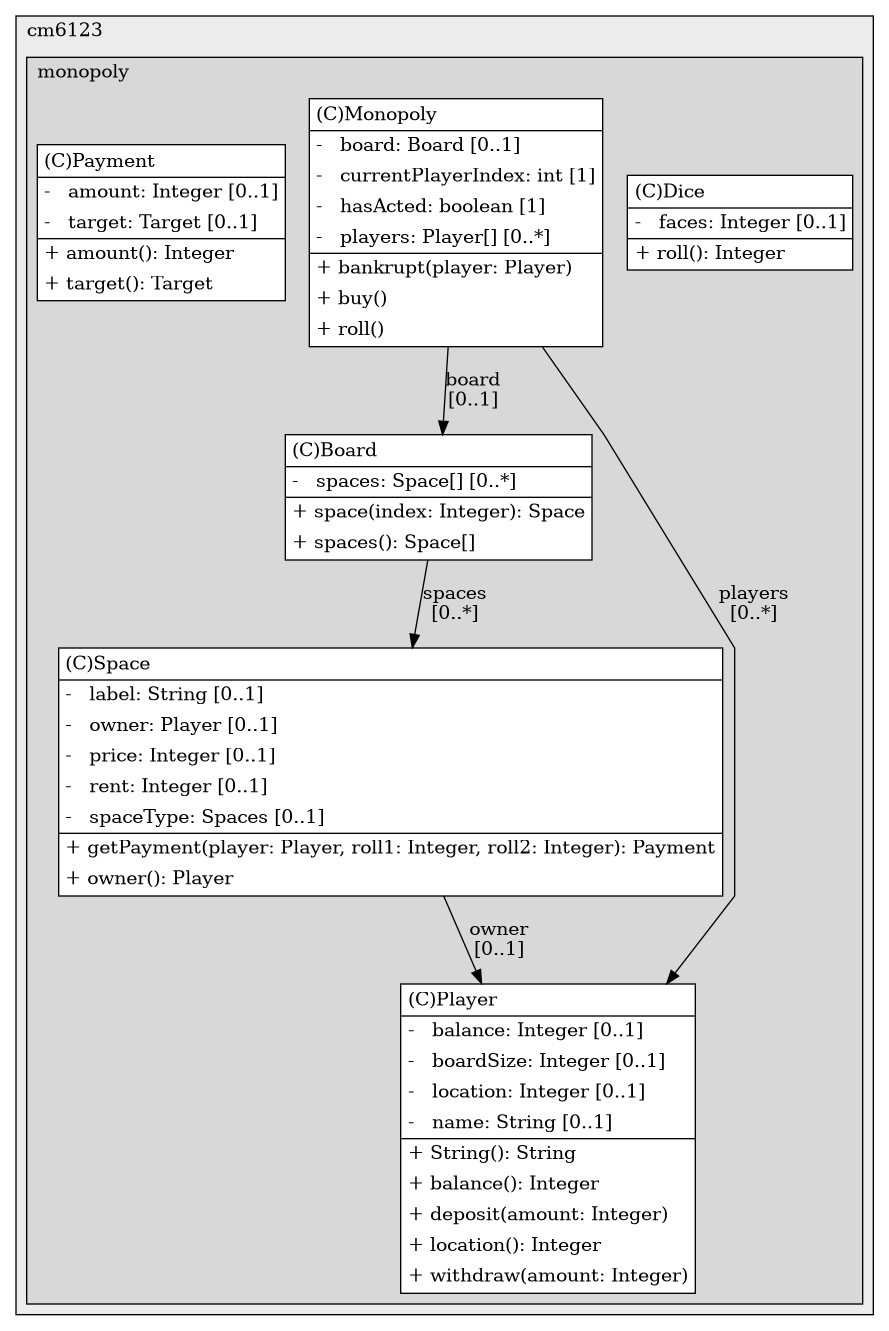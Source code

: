 @startuml

/' diagram meta data start
config=StructureConfiguration;
{
  "projectClassification": {
    "searchMode": "OpenProject", // OpenProject, AllProjects
    "includedProjects": "",
    "pathEndKeywords": "*.impl",
    "isClientPath": "",
    "isClientName": "",
    "isTestPath": "",
    "isTestName": "",
    "isMappingPath": "",
    "isMappingName": "",
    "isDataAccessPath": "",
    "isDataAccessName": "",
    "isDataStructurePath": "",
    "isDataStructureName": "",
    "isInterfaceStructuresPath": "",
    "isInterfaceStructuresName": "",
    "isEntryPointPath": "",
    "isEntryPointName": "",
    "treatFinalFieldsAsMandatory": false
  },
  "graphRestriction": {
    "classPackageExcludeFilter": "",
    "classPackageIncludeFilter": "",
    "classNameExcludeFilter": "",
    "classNameIncludeFilter": "",
    "methodNameExcludeFilter": "",
    "methodNameIncludeFilter": "",
    "removeByInheritance": "", // inheritance/annotation based filtering is done in a second step
    "removeByAnnotation": "",
    "removeByClassPackage": "", // cleanup the graph after inheritance/annotation based filtering is done
    "removeByClassName": "",
    "cutMappings": false,
    "cutEnum": true,
    "cutTests": true,
    "cutClient": true,
    "cutDataAccess": false,
    "cutInterfaceStructures": false,
    "cutDataStructures": false,
    "cutGetterAndSetter": true,
    "cutConstructors": true
  },
  "graphTraversal": {
    "forwardDepth": 6,
    "backwardDepth": 6,
    "classPackageExcludeFilter": "",
    "classPackageIncludeFilter": "",
    "classNameExcludeFilter": "",
    "classNameIncludeFilter": "",
    "methodNameExcludeFilter": "",
    "methodNameIncludeFilter": "",
    "hideMappings": false,
    "hideDataStructures": false,
    "hidePrivateMethods": true,
    "hideInterfaceCalls": true, // indirection: implementation -> interface (is hidden) -> implementation
    "onlyShowApplicationEntryPoints": false, // root node is included
    "useMethodCallsForStructureDiagram": "ForwardOnly" // ForwardOnly, BothDirections, No
  },
  "details": {
    "aggregation": "GroupByClass", // ByClass, GroupByClass, None
    "showClassGenericTypes": true,
    "showMethods": true,
    "showMethodParameterNames": true,
    "showMethodParameterTypes": true,
    "showMethodReturnType": true,
    "showPackageLevels": 2,
    "showDetailedClassStructure": true
  },
  "rootClass": "com.cm6123.monopoly.game.Monopoly",
  "extensionCallbackMethod": "" // qualified.class.name#methodName - signature: public static String method(String)
}
diagram meta data end '/



digraph g {
    rankdir="TB"
    splines=polyline
    

'nodes 
subgraph cluster_1358360154 { 
   	label=cm6123
	labeljust=l
	fillcolor="#ececec"
	style=filled
   
   subgraph cluster_71238775 { 
   	label=monopoly
	labeljust=l
	fillcolor="#d8d8d8"
	style=filled
   
   Board1764427434[
	label=<<TABLE BORDER="1" CELLBORDER="0" CELLPADDING="4" CELLSPACING="0">
<TR><TD ALIGN="LEFT" >(C)Board</TD></TR>
<HR/>
<TR><TD ALIGN="LEFT" >-   spaces: Space[] [0..*]</TD></TR>
<HR/>
<TR><TD ALIGN="LEFT" >+ space(index: Integer): Space</TD></TR>
<TR><TD ALIGN="LEFT" >+ spaces(): Space[]</TD></TR>
</TABLE>>
	style=filled
	margin=0
	shape=plaintext
	fillcolor="#FFFFFF"
];

Dice1764509429[
	label=<<TABLE BORDER="1" CELLBORDER="0" CELLPADDING="4" CELLSPACING="0">
<TR><TD ALIGN="LEFT" >(C)Dice</TD></TR>
<HR/>
<TR><TD ALIGN="LEFT" >-   faces: Integer [0..1]</TD></TR>
<HR/>
<TR><TD ALIGN="LEFT" >+ roll(): Integer</TD></TR>
</TABLE>>
	style=filled
	margin=0
	shape=plaintext
	fillcolor="#FFFFFF"
];

Monopoly1764427434[
	label=<<TABLE BORDER="1" CELLBORDER="0" CELLPADDING="4" CELLSPACING="0">
<TR><TD ALIGN="LEFT" >(C)Monopoly</TD></TR>
<HR/>
<TR><TD ALIGN="LEFT" >-   board: Board [0..1]</TD></TR>
<TR><TD ALIGN="LEFT" >-   currentPlayerIndex: int [1]</TD></TR>
<TR><TD ALIGN="LEFT" >-   hasActed: boolean [1]</TD></TR>
<TR><TD ALIGN="LEFT" >-   players: Player[] [0..*]</TD></TR>
<HR/>
<TR><TD ALIGN="LEFT" >+ bankrupt(player: Player)</TD></TR>
<TR><TD ALIGN="LEFT" >+ buy()</TD></TR>
<TR><TD ALIGN="LEFT" >+ roll()</TD></TR>
</TABLE>>
	style=filled
	margin=0
	shape=plaintext
	fillcolor="#FFFFFF"
];

Payment1764427434[
	label=<<TABLE BORDER="1" CELLBORDER="0" CELLPADDING="4" CELLSPACING="0">
<TR><TD ALIGN="LEFT" >(C)Payment</TD></TR>
<HR/>
<TR><TD ALIGN="LEFT" >-   amount: Integer [0..1]</TD></TR>
<TR><TD ALIGN="LEFT" >-   target: Target [0..1]</TD></TR>
<HR/>
<TR><TD ALIGN="LEFT" >+ amount(): Integer</TD></TR>
<TR><TD ALIGN="LEFT" >+ target(): Target</TD></TR>
</TABLE>>
	style=filled
	margin=0
	shape=plaintext
	fillcolor="#FFFFFF"
];

Player1764427434[
	label=<<TABLE BORDER="1" CELLBORDER="0" CELLPADDING="4" CELLSPACING="0">
<TR><TD ALIGN="LEFT" >(C)Player</TD></TR>
<HR/>
<TR><TD ALIGN="LEFT" >-   balance: Integer [0..1]</TD></TR>
<TR><TD ALIGN="LEFT" >-   boardSize: Integer [0..1]</TD></TR>
<TR><TD ALIGN="LEFT" >-   location: Integer [0..1]</TD></TR>
<TR><TD ALIGN="LEFT" >-   name: String [0..1]</TD></TR>
<HR/>
<TR><TD ALIGN="LEFT" >+ String(): String</TD></TR>
<TR><TD ALIGN="LEFT" >+ balance(): Integer</TD></TR>
<TR><TD ALIGN="LEFT" >+ deposit(amount: Integer)</TD></TR>
<TR><TD ALIGN="LEFT" >+ location(): Integer</TD></TR>
<TR><TD ALIGN="LEFT" >+ withdraw(amount: Integer)</TD></TR>
</TABLE>>
	style=filled
	margin=0
	shape=plaintext
	fillcolor="#FFFFFF"
];

Space1764427434[
	label=<<TABLE BORDER="1" CELLBORDER="0" CELLPADDING="4" CELLSPACING="0">
<TR><TD ALIGN="LEFT" >(C)Space</TD></TR>
<HR/>
<TR><TD ALIGN="LEFT" >-   label: String [0..1]</TD></TR>
<TR><TD ALIGN="LEFT" >-   owner: Player [0..1]</TD></TR>
<TR><TD ALIGN="LEFT" >-   price: Integer [0..1]</TD></TR>
<TR><TD ALIGN="LEFT" >-   rent: Integer [0..1]</TD></TR>
<TR><TD ALIGN="LEFT" >-   spaceType: Spaces [0..1]</TD></TR>
<HR/>
<TR><TD ALIGN="LEFT" >+ getPayment(player: Player, roll1: Integer, roll2: Integer): Payment</TD></TR>
<TR><TD ALIGN="LEFT" >+ owner(): Player</TD></TR>
</TABLE>>
	style=filled
	margin=0
	shape=plaintext
	fillcolor="#FFFFFF"
];
} 
} 

'edges    
Board1764427434 -> Space1764427434[label="spaces
[0..*]"];
Monopoly1764427434 -> Board1764427434[label="board
[0..1]"];
Monopoly1764427434 -> Player1764427434[label="players
[0..*]"];
Space1764427434 -> Player1764427434[label="owner
[0..1]"];
    
}
@enduml
